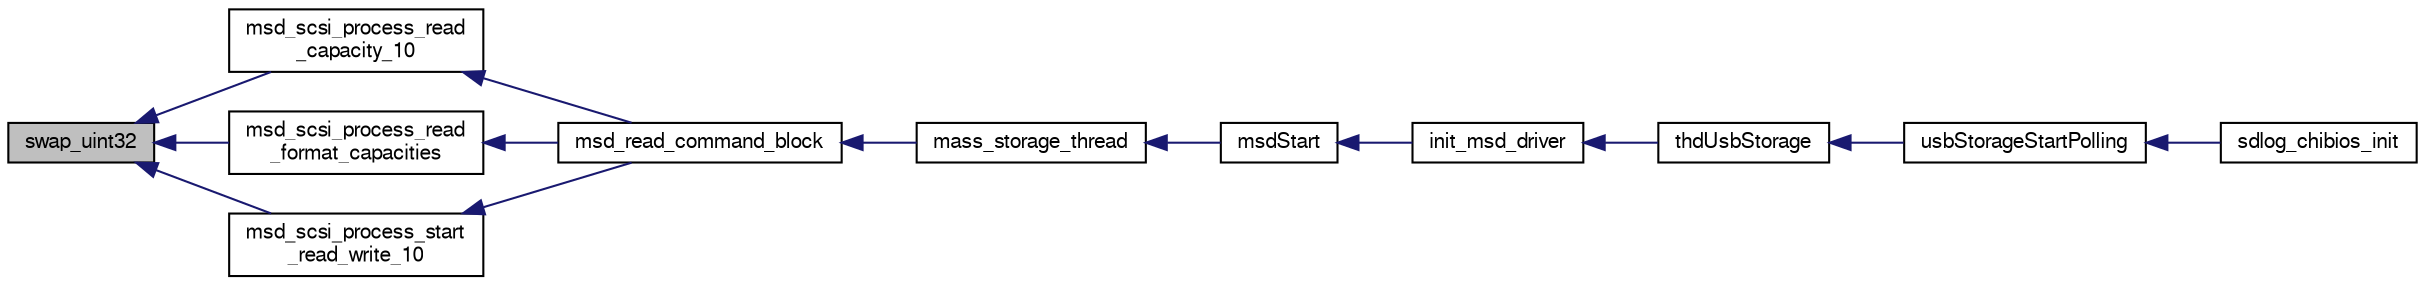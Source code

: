 digraph "swap_uint32"
{
  edge [fontname="FreeSans",fontsize="10",labelfontname="FreeSans",labelfontsize="10"];
  node [fontname="FreeSans",fontsize="10",shape=record];
  rankdir="LR";
  Node1 [label="swap_uint32",height=0.2,width=0.4,color="black", fillcolor="grey75", style="filled", fontcolor="black"];
  Node1 -> Node2 [dir="back",color="midnightblue",fontsize="10",style="solid",fontname="FreeSans"];
  Node2 [label="msd_scsi_process_read\l_capacity_10",height=0.2,width=0.4,color="black", fillcolor="white", style="filled",URL="$usb__msd_8c.html#a8ebbd37f54610b397906cd1166e978b3",tooltip="Processes a READ_CAPACITY_10 SCSI command. "];
  Node2 -> Node3 [dir="back",color="midnightblue",fontsize="10",style="solid",fontname="FreeSans"];
  Node3 [label="msd_read_command_block",height=0.2,width=0.4,color="black", fillcolor="white", style="filled",URL="$usb__msd_8c.html#aae86072280e1c9c74809a1657712bc8b",tooltip="Reads a newly received command block. "];
  Node3 -> Node4 [dir="back",color="midnightblue",fontsize="10",style="solid",fontname="FreeSans"];
  Node4 [label="mass_storage_thread",height=0.2,width=0.4,color="black", fillcolor="white", style="filled",URL="$usb__msd_8c.html#afae8af1112e8706a2abac1033b431d1a",tooltip="Mass storage thread that processes commands. "];
  Node4 -> Node5 [dir="back",color="midnightblue",fontsize="10",style="solid",fontname="FreeSans"];
  Node5 [label="msdStart",height=0.2,width=0.4,color="black", fillcolor="white", style="filled",URL="$usb__msd_8h.html#a7889b266f8bf0e0063afd3546cd02439",tooltip="Starts a USB mass storage driver. "];
  Node5 -> Node6 [dir="back",color="midnightblue",fontsize="10",style="solid",fontname="FreeSans"];
  Node6 [label="init_msd_driver",height=0.2,width=0.4,color="black", fillcolor="white", style="filled",URL="$usb__msd_8h.html#a2c07ac4c24d02f56c726c38477e98b01"];
  Node6 -> Node7 [dir="back",color="midnightblue",fontsize="10",style="solid",fontname="FreeSans"];
  Node7 [label="thdUsbStorage",height=0.2,width=0.4,color="black", fillcolor="white", style="filled",URL="$usbStorage_8c.html#a03e36a472f457f472fc7031d798eac45"];
  Node7 -> Node8 [dir="back",color="midnightblue",fontsize="10",style="solid",fontname="FreeSans"];
  Node8 [label="usbStorageStartPolling",height=0.2,width=0.4,color="black", fillcolor="white", style="filled",URL="$usbStorage_8h.html#a12081a3972cd8a738a527d104c647665"];
  Node8 -> Node9 [dir="back",color="midnightblue",fontsize="10",style="solid",fontname="FreeSans"];
  Node9 [label="sdlog_chibios_init",height=0.2,width=0.4,color="black", fillcolor="white", style="filled",URL="$sdlog__chibios_8h.html#aeeba7682db35a9becddc07935f5d256a"];
  Node1 -> Node10 [dir="back",color="midnightblue",fontsize="10",style="solid",fontname="FreeSans"];
  Node10 [label="msd_scsi_process_read\l_format_capacities",height=0.2,width=0.4,color="black", fillcolor="white", style="filled",URL="$usb__msd_8c.html#accb6f6c3de04140ad134fa859874f48e",tooltip="Processes a READ_FORMAT_CAPACITIES SCSI command. "];
  Node10 -> Node3 [dir="back",color="midnightblue",fontsize="10",style="solid",fontname="FreeSans"];
  Node1 -> Node11 [dir="back",color="midnightblue",fontsize="10",style="solid",fontname="FreeSans"];
  Node11 [label="msd_scsi_process_start\l_read_write_10",height=0.2,width=0.4,color="black", fillcolor="white", style="filled",URL="$usb__msd_8c.html#a7da9e934287148f0383b353ea8418318",tooltip="Processes a READ_WRITE_10 SCSI command. "];
  Node11 -> Node3 [dir="back",color="midnightblue",fontsize="10",style="solid",fontname="FreeSans"];
}
